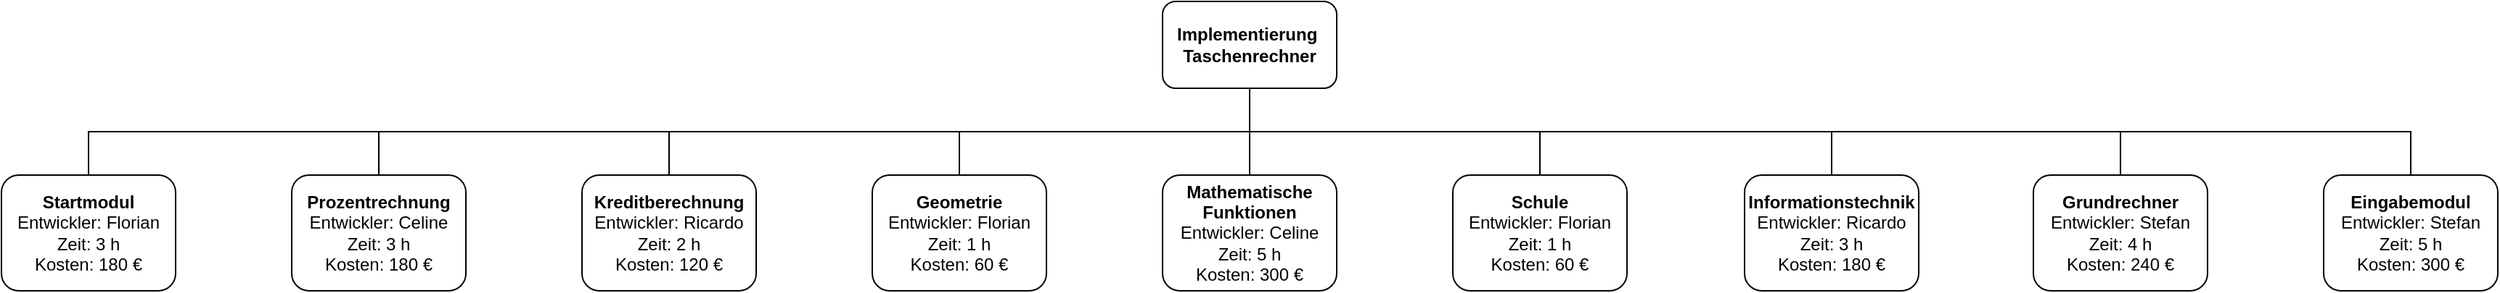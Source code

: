 <mxfile version="24.5.3" type="device">
  <diagram name="Seite-1" id="7rGcIv998vaVK5GlCTNv">
    <mxGraphModel dx="1098" dy="828" grid="1" gridSize="10" guides="1" tooltips="1" connect="1" arrows="1" fold="1" page="1" pageScale="1" pageWidth="827" pageHeight="1169" math="0" shadow="0">
      <root>
        <mxCell id="0" />
        <mxCell id="1" parent="0" />
        <mxCell id="8SCvH9RGZOQYScEK9rN5-11" style="edgeStyle=orthogonalEdgeStyle;rounded=0;orthogonalLoop=1;jettySize=auto;html=1;entryX=0.5;entryY=0;entryDx=0;entryDy=0;endArrow=none;endFill=0;" parent="1" source="8SCvH9RGZOQYScEK9rN5-1" target="8SCvH9RGZOQYScEK9rN5-2" edge="1">
          <mxGeometry relative="1" as="geometry">
            <Array as="points">
              <mxPoint x="900" y="100" />
              <mxPoint x="100" y="100" />
            </Array>
          </mxGeometry>
        </mxCell>
        <mxCell id="8SCvH9RGZOQYScEK9rN5-12" style="edgeStyle=orthogonalEdgeStyle;rounded=0;orthogonalLoop=1;jettySize=auto;html=1;entryX=0.5;entryY=0;entryDx=0;entryDy=0;endArrow=none;endFill=0;" parent="1" source="8SCvH9RGZOQYScEK9rN5-1" target="8SCvH9RGZOQYScEK9rN5-3" edge="1">
          <mxGeometry relative="1" as="geometry">
            <Array as="points">
              <mxPoint x="900" y="100" />
              <mxPoint x="300" y="100" />
            </Array>
          </mxGeometry>
        </mxCell>
        <mxCell id="8SCvH9RGZOQYScEK9rN5-13" style="edgeStyle=orthogonalEdgeStyle;rounded=0;orthogonalLoop=1;jettySize=auto;html=1;entryX=0.5;entryY=0;entryDx=0;entryDy=0;endArrow=none;endFill=0;" parent="1" source="8SCvH9RGZOQYScEK9rN5-1" target="8SCvH9RGZOQYScEK9rN5-4" edge="1">
          <mxGeometry relative="1" as="geometry">
            <Array as="points">
              <mxPoint x="900" y="100" />
              <mxPoint x="500" y="100" />
            </Array>
          </mxGeometry>
        </mxCell>
        <mxCell id="8SCvH9RGZOQYScEK9rN5-14" style="edgeStyle=orthogonalEdgeStyle;rounded=0;orthogonalLoop=1;jettySize=auto;html=1;entryX=0.5;entryY=0;entryDx=0;entryDy=0;endArrow=none;endFill=0;" parent="1" source="8SCvH9RGZOQYScEK9rN5-1" target="8SCvH9RGZOQYScEK9rN5-5" edge="1">
          <mxGeometry relative="1" as="geometry">
            <Array as="points">
              <mxPoint x="900" y="100" />
              <mxPoint x="700" y="100" />
            </Array>
          </mxGeometry>
        </mxCell>
        <mxCell id="8SCvH9RGZOQYScEK9rN5-15" style="edgeStyle=orthogonalEdgeStyle;rounded=0;orthogonalLoop=1;jettySize=auto;html=1;entryX=0.5;entryY=0;entryDx=0;entryDy=0;endArrow=none;endFill=0;" parent="1" source="8SCvH9RGZOQYScEK9rN5-1" target="8SCvH9RGZOQYScEK9rN5-6" edge="1">
          <mxGeometry relative="1" as="geometry" />
        </mxCell>
        <mxCell id="8SCvH9RGZOQYScEK9rN5-17" style="edgeStyle=orthogonalEdgeStyle;rounded=0;orthogonalLoop=1;jettySize=auto;html=1;entryX=0.5;entryY=0;entryDx=0;entryDy=0;endArrow=none;endFill=0;" parent="1" source="8SCvH9RGZOQYScEK9rN5-1" target="8SCvH9RGZOQYScEK9rN5-8" edge="1">
          <mxGeometry relative="1" as="geometry">
            <Array as="points">
              <mxPoint x="900" y="100" />
              <mxPoint x="1301" y="100" />
            </Array>
          </mxGeometry>
        </mxCell>
        <mxCell id="8SCvH9RGZOQYScEK9rN5-18" style="edgeStyle=orthogonalEdgeStyle;rounded=0;orthogonalLoop=1;jettySize=auto;html=1;entryX=0.5;entryY=0;entryDx=0;entryDy=0;endArrow=none;endFill=0;" parent="1" source="8SCvH9RGZOQYScEK9rN5-1" target="8SCvH9RGZOQYScEK9rN5-9" edge="1">
          <mxGeometry relative="1" as="geometry">
            <Array as="points">
              <mxPoint x="900" y="100" />
              <mxPoint x="1500" y="100" />
            </Array>
          </mxGeometry>
        </mxCell>
        <mxCell id="8SCvH9RGZOQYScEK9rN5-19" style="edgeStyle=orthogonalEdgeStyle;rounded=0;orthogonalLoop=1;jettySize=auto;html=1;entryX=0.5;entryY=0;entryDx=0;entryDy=0;endArrow=none;endFill=0;" parent="1" source="8SCvH9RGZOQYScEK9rN5-1" target="8SCvH9RGZOQYScEK9rN5-10" edge="1">
          <mxGeometry relative="1" as="geometry">
            <Array as="points">
              <mxPoint x="900" y="100" />
              <mxPoint x="1700" y="100" />
            </Array>
          </mxGeometry>
        </mxCell>
        <mxCell id="8SCvH9RGZOQYScEK9rN5-20" style="edgeStyle=orthogonalEdgeStyle;rounded=0;orthogonalLoop=1;jettySize=auto;html=1;entryX=0.5;entryY=0;entryDx=0;entryDy=0;endArrow=none;endFill=0;" parent="1" source="8SCvH9RGZOQYScEK9rN5-1" target="8SCvH9RGZOQYScEK9rN5-7" edge="1">
          <mxGeometry relative="1" as="geometry">
            <Array as="points">
              <mxPoint x="900" y="100" />
              <mxPoint x="1100" y="100" />
            </Array>
          </mxGeometry>
        </mxCell>
        <mxCell id="8SCvH9RGZOQYScEK9rN5-1" value="Implementierung&amp;nbsp;&lt;div&gt;Taschenrechner&lt;/div&gt;" style="rounded=1;whiteSpace=wrap;html=1;fontStyle=1" parent="1" vertex="1">
          <mxGeometry x="840" y="10" width="120" height="60" as="geometry" />
        </mxCell>
        <mxCell id="8SCvH9RGZOQYScEK9rN5-2" value="&lt;b&gt;Startmodul&lt;/b&gt;&lt;div&gt;Entwickler: Florian&lt;/div&gt;&lt;div&gt;Zeit: 3 h&lt;/div&gt;&lt;div&gt;Kosten: 180 €&lt;/div&gt;" style="rounded=1;whiteSpace=wrap;html=1;" parent="1" vertex="1">
          <mxGeometry x="40" y="130" width="120" height="80" as="geometry" />
        </mxCell>
        <mxCell id="8SCvH9RGZOQYScEK9rN5-3" value="&lt;b&gt;Prozentrechnung&lt;/b&gt;&lt;div&gt;&lt;div&gt;Entwickler: Celine&lt;/div&gt;&lt;div&gt;Zeit: 3 h&lt;/div&gt;&lt;div&gt;Kosten: 180 €&lt;/div&gt;&lt;/div&gt;" style="rounded=1;whiteSpace=wrap;html=1;" parent="1" vertex="1">
          <mxGeometry x="240" y="130" width="120" height="80" as="geometry" />
        </mxCell>
        <mxCell id="8SCvH9RGZOQYScEK9rN5-4" value="&lt;b&gt;Kreditberechnung&lt;/b&gt;&lt;div&gt;&lt;div&gt;Entwickler: Ricardo&lt;/div&gt;&lt;div&gt;Zeit: 2 h&lt;/div&gt;&lt;div&gt;Kosten: 120 €&lt;/div&gt;&lt;/div&gt;" style="rounded=1;whiteSpace=wrap;html=1;" parent="1" vertex="1">
          <mxGeometry x="440" y="130" width="120" height="80" as="geometry" />
        </mxCell>
        <mxCell id="8SCvH9RGZOQYScEK9rN5-5" value="&lt;b&gt;Geometrie&lt;/b&gt;&lt;div&gt;&lt;div&gt;Entwickler: Florian&lt;/div&gt;&lt;div&gt;Zeit: 1 h&lt;/div&gt;&lt;div&gt;Kosten: 60 €&lt;/div&gt;&lt;/div&gt;" style="rounded=1;whiteSpace=wrap;html=1;" parent="1" vertex="1">
          <mxGeometry x="640" y="130" width="120" height="80" as="geometry" />
        </mxCell>
        <mxCell id="8SCvH9RGZOQYScEK9rN5-6" value="&lt;b&gt;Mathematische Funktionen&lt;/b&gt;&lt;div&gt;&lt;div&gt;Entwickler: Celine&lt;/div&gt;&lt;div&gt;Zeit: 5 h&lt;/div&gt;&lt;div&gt;Kosten: 300 €&lt;/div&gt;&lt;/div&gt;" style="rounded=1;whiteSpace=wrap;html=1;" parent="1" vertex="1">
          <mxGeometry x="840" y="130" width="120" height="80" as="geometry" />
        </mxCell>
        <mxCell id="8SCvH9RGZOQYScEK9rN5-7" value="&lt;b&gt;Schule&lt;/b&gt;&lt;div&gt;&lt;div&gt;Entwickler: Florian&lt;/div&gt;&lt;div&gt;Zeit: 1 h&lt;/div&gt;&lt;div&gt;Kosten: 60 €&lt;/div&gt;&lt;/div&gt;" style="rounded=1;whiteSpace=wrap;html=1;" parent="1" vertex="1">
          <mxGeometry x="1040" y="130" width="120" height="80" as="geometry" />
        </mxCell>
        <mxCell id="8SCvH9RGZOQYScEK9rN5-8" value="&lt;b&gt;Informationstechnik&lt;/b&gt;&lt;div&gt;&lt;div&gt;Entwickler: Ricardo&lt;/div&gt;&lt;div&gt;Zeit: 3 h&lt;/div&gt;&lt;div&gt;Kosten: 180 €&lt;/div&gt;&lt;/div&gt;" style="rounded=1;whiteSpace=wrap;html=1;" parent="1" vertex="1">
          <mxGeometry x="1241" y="130" width="120" height="80" as="geometry" />
        </mxCell>
        <mxCell id="8SCvH9RGZOQYScEK9rN5-9" value="&lt;b&gt;Grundrechner&lt;/b&gt;&lt;div&gt;&lt;div&gt;Entwickler: Stefan&lt;/div&gt;&lt;div&gt;Zeit: 4 h&lt;/div&gt;&lt;div&gt;Kosten: 240 €&lt;/div&gt;&lt;/div&gt;" style="rounded=1;whiteSpace=wrap;html=1;" parent="1" vertex="1">
          <mxGeometry x="1440" y="130" width="120" height="80" as="geometry" />
        </mxCell>
        <mxCell id="8SCvH9RGZOQYScEK9rN5-10" value="&lt;b&gt;Eingabemodul&lt;/b&gt;&lt;div&gt;&lt;div&gt;Entwickler: Stefan&lt;/div&gt;&lt;div&gt;Zeit: 5 h&lt;/div&gt;&lt;div&gt;Kosten: 300 €&lt;/div&gt;&lt;/div&gt;" style="rounded=1;whiteSpace=wrap;html=1;" parent="1" vertex="1">
          <mxGeometry x="1640" y="130" width="120" height="80" as="geometry" />
        </mxCell>
      </root>
    </mxGraphModel>
  </diagram>
</mxfile>
